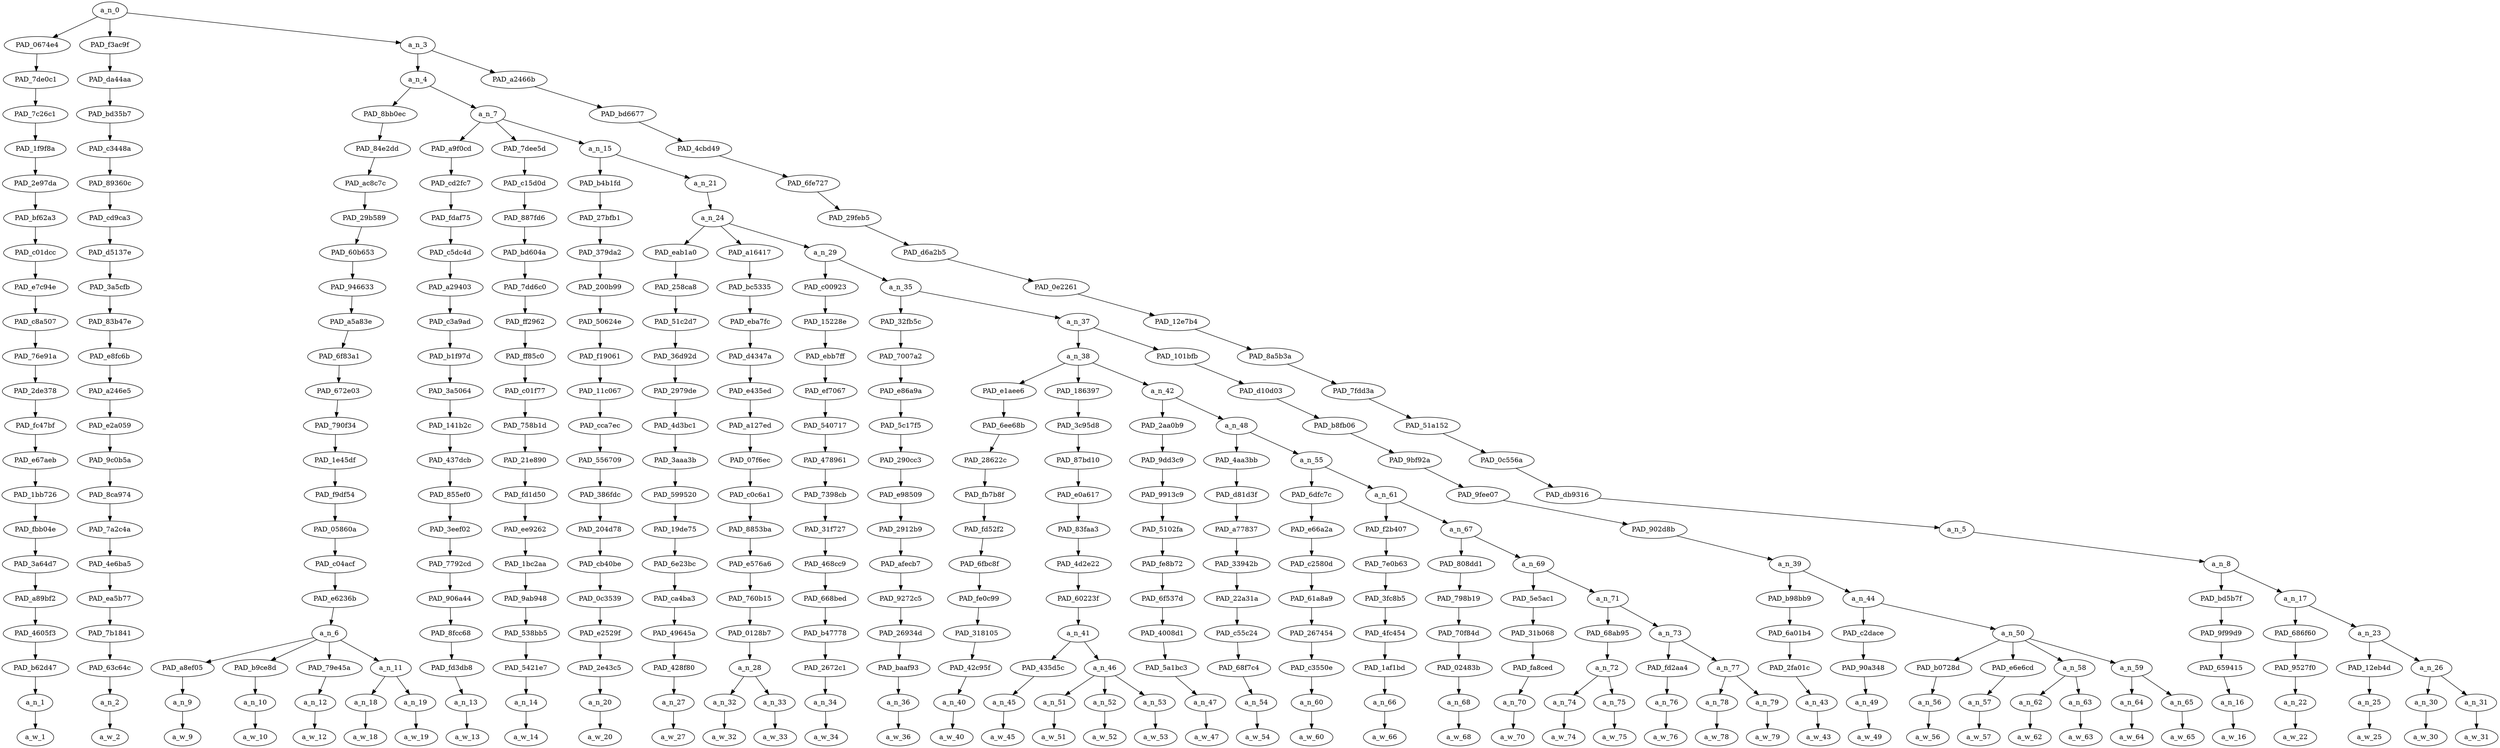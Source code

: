 strict digraph "" {
	a_n_0	[div_dir=1,
		index=0,
		level=21,
		pos="8.028888843677661,21!",
		text_span="[0, 1, 2, 3, 4, 5, 6, 7, 8, 9, 10, 11, 12, 13, 14, 15, 16, 17, 18, 19, 20, 21, 22, 23, 24, 25, 26, 27, 28, 29, 30, 31, 32, 33, 34, \
35, 36, 37, 38, 39, 40, 41, 42, 43]",
		value=1.00000002];
	PAD_0674e4	[div_dir=1,
		index=0,
		level=20,
		pos="0.0,20!",
		text_span="[0]",
		value=0.04525156];
	a_n_0 -> PAD_0674e4;
	PAD_f3ac9f	[div_dir=-1,
		index=1,
		level=20,
		pos="1.0,20!",
		text_span="[1]",
		value=0.02457186];
	a_n_0 -> PAD_f3ac9f;
	a_n_3	[div_dir=1,
		index=2,
		level=20,
		pos="23.086666531032986,20!",
		text_span="[2, 3, 4, 5, 6, 7, 8, 9, 10, 11, 12, 13, 14, 15, 16, 17, 18, 19, 20, 21, 22, 23, 24, 25, 26, 27, 28, 29, 30, 31, 32, 33, 34, 35, \
36, 37, 38, 39, 40, 41, 42, 43]",
		value=0.92951696];
	a_n_0 -> a_n_3;
	PAD_7de0c1	[div_dir=1,
		index=0,
		level=19,
		pos="0.0,19!",
		text_span="[0]",
		value=0.04525156];
	PAD_0674e4 -> PAD_7de0c1;
	PAD_7c26c1	[div_dir=1,
		index=0,
		level=18,
		pos="0.0,18!",
		text_span="[0]",
		value=0.04525156];
	PAD_7de0c1 -> PAD_7c26c1;
	PAD_1f9f8a	[div_dir=1,
		index=0,
		level=17,
		pos="0.0,17!",
		text_span="[0]",
		value=0.04525156];
	PAD_7c26c1 -> PAD_1f9f8a;
	PAD_2e97da	[div_dir=1,
		index=0,
		level=16,
		pos="0.0,16!",
		text_span="[0]",
		value=0.04525156];
	PAD_1f9f8a -> PAD_2e97da;
	PAD_bf62a3	[div_dir=1,
		index=0,
		level=15,
		pos="0.0,15!",
		text_span="[0]",
		value=0.04525156];
	PAD_2e97da -> PAD_bf62a3;
	PAD_c01dcc	[div_dir=1,
		index=0,
		level=14,
		pos="0.0,14!",
		text_span="[0]",
		value=0.04525156];
	PAD_bf62a3 -> PAD_c01dcc;
	PAD_e7c94e	[div_dir=1,
		index=0,
		level=13,
		pos="0.0,13!",
		text_span="[0]",
		value=0.04525156];
	PAD_c01dcc -> PAD_e7c94e;
	PAD_c8a507	[div_dir=1,
		index=0,
		level=12,
		pos="0.0,12!",
		text_span="[0]",
		value=0.04525156];
	PAD_e7c94e -> PAD_c8a507;
	PAD_76e91a	[div_dir=1,
		index=0,
		level=11,
		pos="0.0,11!",
		text_span="[0]",
		value=0.04525156];
	PAD_c8a507 -> PAD_76e91a;
	PAD_2de378	[div_dir=1,
		index=0,
		level=10,
		pos="0.0,10!",
		text_span="[0]",
		value=0.04525156];
	PAD_76e91a -> PAD_2de378;
	PAD_fc47bf	[div_dir=1,
		index=0,
		level=9,
		pos="0.0,9!",
		text_span="[0]",
		value=0.04525156];
	PAD_2de378 -> PAD_fc47bf;
	PAD_e67aeb	[div_dir=1,
		index=0,
		level=8,
		pos="0.0,8!",
		text_span="[0]",
		value=0.04525156];
	PAD_fc47bf -> PAD_e67aeb;
	PAD_1bb726	[div_dir=1,
		index=0,
		level=7,
		pos="0.0,7!",
		text_span="[0]",
		value=0.04525156];
	PAD_e67aeb -> PAD_1bb726;
	PAD_fbb04e	[div_dir=1,
		index=0,
		level=6,
		pos="0.0,6!",
		text_span="[0]",
		value=0.04525156];
	PAD_1bb726 -> PAD_fbb04e;
	PAD_3a64d7	[div_dir=1,
		index=0,
		level=5,
		pos="0.0,5!",
		text_span="[0]",
		value=0.04525156];
	PAD_fbb04e -> PAD_3a64d7;
	PAD_a89bf2	[div_dir=1,
		index=0,
		level=4,
		pos="0.0,4!",
		text_span="[0]",
		value=0.04525156];
	PAD_3a64d7 -> PAD_a89bf2;
	PAD_4605f3	[div_dir=1,
		index=0,
		level=3,
		pos="0.0,3!",
		text_span="[0]",
		value=0.04525156];
	PAD_a89bf2 -> PAD_4605f3;
	PAD_b62d47	[div_dir=1,
		index=0,
		level=2,
		pos="0.0,2!",
		text_span="[0]",
		value=0.04525156];
	PAD_4605f3 -> PAD_b62d47;
	a_n_1	[div_dir=1,
		index=0,
		level=1,
		pos="0.0,1!",
		text_span="[0]",
		value=0.04525156];
	PAD_b62d47 -> a_n_1;
	a_w_1	[div_dir=0,
		index=0,
		level=0,
		pos="0,0!",
		text_span="[0]",
		value=oh];
	a_n_1 -> a_w_1;
	PAD_da44aa	[div_dir=-1,
		index=1,
		level=19,
		pos="1.0,19!",
		text_span="[1]",
		value=0.02457186];
	PAD_f3ac9f -> PAD_da44aa;
	PAD_bd35b7	[div_dir=-1,
		index=1,
		level=18,
		pos="1.0,18!",
		text_span="[1]",
		value=0.02457186];
	PAD_da44aa -> PAD_bd35b7;
	PAD_c3448a	[div_dir=-1,
		index=1,
		level=17,
		pos="1.0,17!",
		text_span="[1]",
		value=0.02457186];
	PAD_bd35b7 -> PAD_c3448a;
	PAD_89360c	[div_dir=-1,
		index=1,
		level=16,
		pos="1.0,16!",
		text_span="[1]",
		value=0.02457186];
	PAD_c3448a -> PAD_89360c;
	PAD_cd9ca3	[div_dir=-1,
		index=1,
		level=15,
		pos="1.0,15!",
		text_span="[1]",
		value=0.02457186];
	PAD_89360c -> PAD_cd9ca3;
	PAD_d5137e	[div_dir=-1,
		index=1,
		level=14,
		pos="1.0,14!",
		text_span="[1]",
		value=0.02457186];
	PAD_cd9ca3 -> PAD_d5137e;
	PAD_3a5cfb	[div_dir=-1,
		index=1,
		level=13,
		pos="1.0,13!",
		text_span="[1]",
		value=0.02457186];
	PAD_d5137e -> PAD_3a5cfb;
	PAD_83b47e	[div_dir=-1,
		index=1,
		level=12,
		pos="1.0,12!",
		text_span="[1]",
		value=0.02457186];
	PAD_3a5cfb -> PAD_83b47e;
	PAD_e8fc6b	[div_dir=-1,
		index=1,
		level=11,
		pos="1.0,11!",
		text_span="[1]",
		value=0.02457186];
	PAD_83b47e -> PAD_e8fc6b;
	PAD_a246e5	[div_dir=-1,
		index=1,
		level=10,
		pos="1.0,10!",
		text_span="[1]",
		value=0.02457186];
	PAD_e8fc6b -> PAD_a246e5;
	PAD_e2a059	[div_dir=-1,
		index=1,
		level=9,
		pos="1.0,9!",
		text_span="[1]",
		value=0.02457186];
	PAD_a246e5 -> PAD_e2a059;
	PAD_9c0b5a	[div_dir=-1,
		index=1,
		level=8,
		pos="1.0,8!",
		text_span="[1]",
		value=0.02457186];
	PAD_e2a059 -> PAD_9c0b5a;
	PAD_8ca974	[div_dir=-1,
		index=1,
		level=7,
		pos="1.0,7!",
		text_span="[1]",
		value=0.02457186];
	PAD_9c0b5a -> PAD_8ca974;
	PAD_7a2c4a	[div_dir=-1,
		index=1,
		level=6,
		pos="1.0,6!",
		text_span="[1]",
		value=0.02457186];
	PAD_8ca974 -> PAD_7a2c4a;
	PAD_4e6ba5	[div_dir=-1,
		index=1,
		level=5,
		pos="1.0,5!",
		text_span="[1]",
		value=0.02457186];
	PAD_7a2c4a -> PAD_4e6ba5;
	PAD_ea5b77	[div_dir=-1,
		index=1,
		level=4,
		pos="1.0,4!",
		text_span="[1]",
		value=0.02457186];
	PAD_4e6ba5 -> PAD_ea5b77;
	PAD_7b1841	[div_dir=-1,
		index=1,
		level=3,
		pos="1.0,3!",
		text_span="[1]",
		value=0.02457186];
	PAD_ea5b77 -> PAD_7b1841;
	PAD_63c64c	[div_dir=-1,
		index=1,
		level=2,
		pos="1.0,2!",
		text_span="[1]",
		value=0.02457186];
	PAD_7b1841 -> PAD_63c64c;
	a_n_2	[div_dir=-1,
		index=1,
		level=1,
		pos="1.0,1!",
		text_span="[1]",
		value=0.02457186];
	PAD_63c64c -> a_n_2;
	a_w_2	[div_dir=0,
		index=1,
		level=0,
		pos="1,0!",
		text_span="[1]",
		value=look];
	a_n_2 -> a_w_2;
	a_n_4	[div_dir=1,
		index=2,
		level=19,
		pos="6.235833062065972,19!",
		text_span="[2, 3, 4, 5, 6, 7, 8, 9, 10, 11, 12, 13, 14, 15, 16, 17, 18, 19, 20, 21, 22, 23, 24, 25, 26, 27, 28, 29, 30, 31, 32, 33, 34, 35, \
36, 37, 38]",
		value=0.83934193];
	a_n_3 -> a_n_4;
	PAD_a2466b	[div_dir=1,
		index=3,
		level=19,
		pos="39.9375,19!",
		text_span="[39, 40, 41, 42, 43]",
		value=0.08956754];
	a_n_3 -> PAD_a2466b;
	PAD_8bb0ec	[div_dir=1,
		index=2,
		level=18,
		pos="3.875,18!",
		text_span="[2, 3, 4, 5, 6]",
		value=0.15256337];
	a_n_4 -> PAD_8bb0ec;
	a_n_7	[div_dir=1,
		index=3,
		level=18,
		pos="8.596666124131945,18!",
		text_span="[7, 8, 9, 10, 11, 12, 13, 14, 15, 16, 17, 18, 19, 20, 21, 22, 23, 24, 25, 26, 27, 28, 29, 30, 31, 32, 33, 34, 35, 36, 37, 38]",
		value=0.68616638];
	a_n_4 -> a_n_7;
	PAD_84e2dd	[div_dir=1,
		index=2,
		level=17,
		pos="3.875,17!",
		text_span="[2, 3, 4, 5, 6]",
		value=0.15256337];
	PAD_8bb0ec -> PAD_84e2dd;
	PAD_ac8c7c	[div_dir=1,
		index=2,
		level=16,
		pos="3.875,16!",
		text_span="[2, 3, 4, 5, 6]",
		value=0.15256337];
	PAD_84e2dd -> PAD_ac8c7c;
	PAD_29b589	[div_dir=1,
		index=2,
		level=15,
		pos="3.875,15!",
		text_span="[2, 3, 4, 5, 6]",
		value=0.15256337];
	PAD_ac8c7c -> PAD_29b589;
	PAD_60b653	[div_dir=1,
		index=2,
		level=14,
		pos="3.875,14!",
		text_span="[2, 3, 4, 5, 6]",
		value=0.15256337];
	PAD_29b589 -> PAD_60b653;
	PAD_946633	[div_dir=1,
		index=2,
		level=13,
		pos="3.875,13!",
		text_span="[2, 3, 4, 5, 6]",
		value=0.15256337];
	PAD_60b653 -> PAD_946633;
	PAD_a5a83e	[div_dir=1,
		index=2,
		level=12,
		pos="3.875,12!",
		text_span="[2, 3, 4, 5, 6]",
		value=0.15256337];
	PAD_946633 -> PAD_a5a83e;
	PAD_6f83a1	[div_dir=1,
		index=2,
		level=11,
		pos="3.875,11!",
		text_span="[2, 3, 4, 5, 6]",
		value=0.15256337];
	PAD_a5a83e -> PAD_6f83a1;
	PAD_672e03	[div_dir=1,
		index=2,
		level=10,
		pos="3.875,10!",
		text_span="[2, 3, 4, 5, 6]",
		value=0.15256337];
	PAD_6f83a1 -> PAD_672e03;
	PAD_790f34	[div_dir=1,
		index=2,
		level=9,
		pos="3.875,9!",
		text_span="[2, 3, 4, 5, 6]",
		value=0.15256337];
	PAD_672e03 -> PAD_790f34;
	PAD_1e45df	[div_dir=1,
		index=2,
		level=8,
		pos="3.875,8!",
		text_span="[2, 3, 4, 5, 6]",
		value=0.15256337];
	PAD_790f34 -> PAD_1e45df;
	PAD_f9df54	[div_dir=1,
		index=2,
		level=7,
		pos="3.875,7!",
		text_span="[2, 3, 4, 5, 6]",
		value=0.15256337];
	PAD_1e45df -> PAD_f9df54;
	PAD_05860a	[div_dir=1,
		index=2,
		level=6,
		pos="3.875,6!",
		text_span="[2, 3, 4, 5, 6]",
		value=0.15256337];
	PAD_f9df54 -> PAD_05860a;
	PAD_c04acf	[div_dir=1,
		index=2,
		level=5,
		pos="3.875,5!",
		text_span="[2, 3, 4, 5, 6]",
		value=0.15256337];
	PAD_05860a -> PAD_c04acf;
	PAD_e6236b	[div_dir=1,
		index=2,
		level=4,
		pos="3.875,4!",
		text_span="[2, 3, 4, 5, 6]",
		value=0.15256337];
	PAD_c04acf -> PAD_e6236b;
	a_n_6	[div_dir=1,
		index=2,
		level=3,
		pos="3.875,3!",
		text_span="[2, 3, 4, 5, 6]",
		value=0.15256337];
	PAD_e6236b -> a_n_6;
	PAD_a8ef05	[div_dir=1,
		index=2,
		level=2,
		pos="2.0,2!",
		text_span="[2]",
		value=0.01928292];
	a_n_6 -> PAD_a8ef05;
	PAD_b9ce8d	[div_dir=1,
		index=3,
		level=2,
		pos="3.0,2!",
		text_span="[3]",
		value=0.06881992];
	a_n_6 -> PAD_b9ce8d;
	PAD_79e45a	[div_dir=1,
		index=5,
		level=2,
		pos="6.0,2!",
		text_span="[6]",
		value=0.01943159];
	a_n_6 -> PAD_79e45a;
	a_n_11	[div_dir=1,
		index=4,
		level=2,
		pos="4.5,2!",
		text_span="[4, 5]",
		value=0.04465553];
	a_n_6 -> a_n_11;
	a_n_9	[div_dir=1,
		index=2,
		level=1,
		pos="2.0,1!",
		text_span="[2]",
		value=0.01928292];
	PAD_a8ef05 -> a_n_9;
	a_w_9	[div_dir=0,
		index=2,
		level=0,
		pos="2,0!",
		text_span="[2]",
		value=another];
	a_n_9 -> a_w_9;
	a_n_10	[div_dir=1,
		index=3,
		level=1,
		pos="3.0,1!",
		text_span="[3]",
		value=0.06881992];
	PAD_b9ce8d -> a_n_10;
	a_w_10	[div_dir=0,
		index=3,
		level=0,
		pos="3,0!",
		text_span="[3]",
		value=buttmad];
	a_n_10 -> a_w_10;
	a_n_12	[div_dir=1,
		index=6,
		level=1,
		pos="6.0,1!",
		text_span="[6]",
		value=0.01943159];
	PAD_79e45a -> a_n_12;
	a_w_12	[div_dir=0,
		index=6,
		level=0,
		pos="6,0!",
		text_span="[6]",
		value=guy];
	a_n_12 -> a_w_12;
	a_n_18	[div_dir=1,
		index=4,
		level=1,
		pos="4.0,1!",
		text_span="[4]",
		value=0.02507973];
	a_n_11 -> a_n_18;
	a_n_19	[div_dir=1,
		index=5,
		level=1,
		pos="5.0,1!",
		text_span="[5]",
		value=0.01939448];
	a_n_11 -> a_n_19;
	a_w_18	[div_dir=0,
		index=4,
		level=0,
		pos="4,0!",
		text_span="[4]",
		value=alt];
	a_n_18 -> a_w_18;
	a_w_19	[div_dir=0,
		index=5,
		level=0,
		pos="5,0!",
		text_span="[5]",
		value=right];
	a_n_19 -> a_w_19;
	PAD_a9f0cd	[div_dir=-1,
		index=3,
		level=17,
		pos="7.0,17!",
		text_span="[7]",
		value=0.01607829];
	a_n_7 -> PAD_a9f0cd;
	PAD_7dee5d	[div_dir=1,
		index=4,
		level=17,
		pos="8.0,17!",
		text_span="[8]",
		value=0.01443624];
	a_n_7 -> PAD_7dee5d;
	a_n_15	[div_dir=1,
		index=5,
		level=17,
		pos="10.789998372395832,17!",
		text_span="[9, 10, 11, 12, 13, 14, 15, 16, 17, 18, 19, 20, 21, 22, 23, 24, 25, 26, 27, 28, 29, 30, 31, 32, 33, 34, 35, 36, 37, 38]",
		value=0.65514676];
	a_n_7 -> a_n_15;
	PAD_cd2fc7	[div_dir=-1,
		index=3,
		level=16,
		pos="7.0,16!",
		text_span="[7]",
		value=0.01607829];
	PAD_a9f0cd -> PAD_cd2fc7;
	PAD_fdaf75	[div_dir=-1,
		index=3,
		level=15,
		pos="7.0,15!",
		text_span="[7]",
		value=0.01607829];
	PAD_cd2fc7 -> PAD_fdaf75;
	PAD_c5dc4d	[div_dir=-1,
		index=3,
		level=14,
		pos="7.0,14!",
		text_span="[7]",
		value=0.01607829];
	PAD_fdaf75 -> PAD_c5dc4d;
	PAD_a29403	[div_dir=-1,
		index=3,
		level=13,
		pos="7.0,13!",
		text_span="[7]",
		value=0.01607829];
	PAD_c5dc4d -> PAD_a29403;
	PAD_c3a9ad	[div_dir=-1,
		index=3,
		level=12,
		pos="7.0,12!",
		text_span="[7]",
		value=0.01607829];
	PAD_a29403 -> PAD_c3a9ad;
	PAD_b1f97d	[div_dir=-1,
		index=3,
		level=11,
		pos="7.0,11!",
		text_span="[7]",
		value=0.01607829];
	PAD_c3a9ad -> PAD_b1f97d;
	PAD_3a5064	[div_dir=-1,
		index=3,
		level=10,
		pos="7.0,10!",
		text_span="[7]",
		value=0.01607829];
	PAD_b1f97d -> PAD_3a5064;
	PAD_141b2c	[div_dir=-1,
		index=3,
		level=9,
		pos="7.0,9!",
		text_span="[7]",
		value=0.01607829];
	PAD_3a5064 -> PAD_141b2c;
	PAD_437dcb	[div_dir=-1,
		index=3,
		level=8,
		pos="7.0,8!",
		text_span="[7]",
		value=0.01607829];
	PAD_141b2c -> PAD_437dcb;
	PAD_855ef0	[div_dir=-1,
		index=3,
		level=7,
		pos="7.0,7!",
		text_span="[7]",
		value=0.01607829];
	PAD_437dcb -> PAD_855ef0;
	PAD_3eef02	[div_dir=-1,
		index=3,
		level=6,
		pos="7.0,6!",
		text_span="[7]",
		value=0.01607829];
	PAD_855ef0 -> PAD_3eef02;
	PAD_7792cd	[div_dir=-1,
		index=3,
		level=5,
		pos="7.0,5!",
		text_span="[7]",
		value=0.01607829];
	PAD_3eef02 -> PAD_7792cd;
	PAD_906a44	[div_dir=-1,
		index=3,
		level=4,
		pos="7.0,4!",
		text_span="[7]",
		value=0.01607829];
	PAD_7792cd -> PAD_906a44;
	PAD_8fcc68	[div_dir=-1,
		index=3,
		level=3,
		pos="7.0,3!",
		text_span="[7]",
		value=0.01607829];
	PAD_906a44 -> PAD_8fcc68;
	PAD_fd3db8	[div_dir=-1,
		index=6,
		level=2,
		pos="7.0,2!",
		text_span="[7]",
		value=0.01607829];
	PAD_8fcc68 -> PAD_fd3db8;
	a_n_13	[div_dir=-1,
		index=7,
		level=1,
		pos="7.0,1!",
		text_span="[7]",
		value=0.01607829];
	PAD_fd3db8 -> a_n_13;
	a_w_13	[div_dir=0,
		index=7,
		level=0,
		pos="7,0!",
		text_span="[7]",
		value=accusing];
	a_n_13 -> a_w_13;
	PAD_c15d0d	[div_dir=1,
		index=4,
		level=16,
		pos="8.0,16!",
		text_span="[8]",
		value=0.01443624];
	PAD_7dee5d -> PAD_c15d0d;
	PAD_887fd6	[div_dir=1,
		index=4,
		level=15,
		pos="8.0,15!",
		text_span="[8]",
		value=0.01443624];
	PAD_c15d0d -> PAD_887fd6;
	PAD_bd604a	[div_dir=1,
		index=4,
		level=14,
		pos="8.0,14!",
		text_span="[8]",
		value=0.01443624];
	PAD_887fd6 -> PAD_bd604a;
	PAD_7dd6c0	[div_dir=1,
		index=4,
		level=13,
		pos="8.0,13!",
		text_span="[8]",
		value=0.01443624];
	PAD_bd604a -> PAD_7dd6c0;
	PAD_ff2962	[div_dir=1,
		index=4,
		level=12,
		pos="8.0,12!",
		text_span="[8]",
		value=0.01443624];
	PAD_7dd6c0 -> PAD_ff2962;
	PAD_ff85c0	[div_dir=1,
		index=4,
		level=11,
		pos="8.0,11!",
		text_span="[8]",
		value=0.01443624];
	PAD_ff2962 -> PAD_ff85c0;
	PAD_c01f77	[div_dir=1,
		index=4,
		level=10,
		pos="8.0,10!",
		text_span="[8]",
		value=0.01443624];
	PAD_ff85c0 -> PAD_c01f77;
	PAD_758b1d	[div_dir=1,
		index=4,
		level=9,
		pos="8.0,9!",
		text_span="[8]",
		value=0.01443624];
	PAD_c01f77 -> PAD_758b1d;
	PAD_21e890	[div_dir=1,
		index=4,
		level=8,
		pos="8.0,8!",
		text_span="[8]",
		value=0.01443624];
	PAD_758b1d -> PAD_21e890;
	PAD_fd1d50	[div_dir=1,
		index=4,
		level=7,
		pos="8.0,7!",
		text_span="[8]",
		value=0.01443624];
	PAD_21e890 -> PAD_fd1d50;
	PAD_ee9262	[div_dir=1,
		index=4,
		level=6,
		pos="8.0,6!",
		text_span="[8]",
		value=0.01443624];
	PAD_fd1d50 -> PAD_ee9262;
	PAD_1bc2aa	[div_dir=1,
		index=4,
		level=5,
		pos="8.0,5!",
		text_span="[8]",
		value=0.01443624];
	PAD_ee9262 -> PAD_1bc2aa;
	PAD_9ab948	[div_dir=1,
		index=4,
		level=4,
		pos="8.0,4!",
		text_span="[8]",
		value=0.01443624];
	PAD_1bc2aa -> PAD_9ab948;
	PAD_538bb5	[div_dir=1,
		index=4,
		level=3,
		pos="8.0,3!",
		text_span="[8]",
		value=0.01443624];
	PAD_9ab948 -> PAD_538bb5;
	PAD_5421e7	[div_dir=1,
		index=7,
		level=2,
		pos="8.0,2!",
		text_span="[8]",
		value=0.01443624];
	PAD_538bb5 -> PAD_5421e7;
	a_n_14	[div_dir=1,
		index=8,
		level=1,
		pos="8.0,1!",
		text_span="[8]",
		value=0.01443624];
	PAD_5421e7 -> a_n_14;
	a_w_14	[div_dir=0,
		index=8,
		level=0,
		pos="8,0!",
		text_span="[8]",
		value=me];
	a_n_14 -> a_w_14;
	PAD_b4b1fd	[div_dir=1,
		index=5,
		level=16,
		pos="9.0,16!",
		text_span="[9]",
		value=0.01216717];
	a_n_15 -> PAD_b4b1fd;
	a_n_21	[div_dir=1,
		index=6,
		level=16,
		pos="12.579996744791666,16!",
		text_span="[10, 11, 12, 13, 14, 15, 16, 17, 18, 19, 20, 21, 22, 23, 24, 25, 26, 27, 28, 29, 30, 31, 32, 33, 34, 35, 36, 37, 38]",
		value=0.64246090];
	a_n_15 -> a_n_21;
	PAD_27bfb1	[div_dir=1,
		index=5,
		level=15,
		pos="9.0,15!",
		text_span="[9]",
		value=0.01216717];
	PAD_b4b1fd -> PAD_27bfb1;
	PAD_379da2	[div_dir=1,
		index=5,
		level=14,
		pos="9.0,14!",
		text_span="[9]",
		value=0.01216717];
	PAD_27bfb1 -> PAD_379da2;
	PAD_200b99	[div_dir=1,
		index=5,
		level=13,
		pos="9.0,13!",
		text_span="[9]",
		value=0.01216717];
	PAD_379da2 -> PAD_200b99;
	PAD_50624e	[div_dir=1,
		index=5,
		level=12,
		pos="9.0,12!",
		text_span="[9]",
		value=0.01216717];
	PAD_200b99 -> PAD_50624e;
	PAD_f19061	[div_dir=1,
		index=5,
		level=11,
		pos="9.0,11!",
		text_span="[9]",
		value=0.01216717];
	PAD_50624e -> PAD_f19061;
	PAD_11c067	[div_dir=1,
		index=5,
		level=10,
		pos="9.0,10!",
		text_span="[9]",
		value=0.01216717];
	PAD_f19061 -> PAD_11c067;
	PAD_cca7ec	[div_dir=1,
		index=5,
		level=9,
		pos="9.0,9!",
		text_span="[9]",
		value=0.01216717];
	PAD_11c067 -> PAD_cca7ec;
	PAD_556709	[div_dir=1,
		index=5,
		level=8,
		pos="9.0,8!",
		text_span="[9]",
		value=0.01216717];
	PAD_cca7ec -> PAD_556709;
	PAD_386fdc	[div_dir=1,
		index=5,
		level=7,
		pos="9.0,7!",
		text_span="[9]",
		value=0.01216717];
	PAD_556709 -> PAD_386fdc;
	PAD_204d78	[div_dir=1,
		index=5,
		level=6,
		pos="9.0,6!",
		text_span="[9]",
		value=0.01216717];
	PAD_386fdc -> PAD_204d78;
	PAD_cb40be	[div_dir=1,
		index=5,
		level=5,
		pos="9.0,5!",
		text_span="[9]",
		value=0.01216717];
	PAD_204d78 -> PAD_cb40be;
	PAD_0c3539	[div_dir=1,
		index=5,
		level=4,
		pos="9.0,4!",
		text_span="[9]",
		value=0.01216717];
	PAD_cb40be -> PAD_0c3539;
	PAD_e2529f	[div_dir=1,
		index=5,
		level=3,
		pos="9.0,3!",
		text_span="[9]",
		value=0.01216717];
	PAD_0c3539 -> PAD_e2529f;
	PAD_2e43c5	[div_dir=1,
		index=8,
		level=2,
		pos="9.0,2!",
		text_span="[9]",
		value=0.01216717];
	PAD_e2529f -> PAD_2e43c5;
	a_n_20	[div_dir=1,
		index=9,
		level=1,
		pos="9.0,1!",
		text_span="[9]",
		value=0.01216717];
	PAD_2e43c5 -> a_n_20;
	a_w_20	[div_dir=0,
		index=9,
		level=0,
		pos="9,0!",
		text_span="[9]",
		value=of];
	a_n_20 -> a_w_20;
	a_n_24	[div_dir=1,
		index=6,
		level=15,
		pos="12.579996744791666,15!",
		text_span="[10, 11, 12, 13, 14, 15, 16, 17, 18, 19, 20, 21, 22, 23, 24, 25, 26, 27, 28, 29, 30, 31, 32, 33, 34, 35, 36, 37, 38]",
		value=0.64194351];
	a_n_21 -> a_n_24;
	PAD_eab1a0	[div_dir=-1,
		index=6,
		level=14,
		pos="10.0,14!",
		text_span="[10]",
		value=0.01484954];
	a_n_24 -> PAD_eab1a0;
	PAD_a16417	[div_dir=1,
		index=7,
		level=14,
		pos="11.5,14!",
		text_span="[11, 12]",
		value=0.12147549];
	a_n_24 -> PAD_a16417;
	a_n_29	[div_dir=1,
		index=8,
		level=14,
		pos="16.239990234375,14!",
		text_span="[13, 14, 15, 16, 17, 18, 19, 20, 21, 22, 23, 24, 25, 26, 27, 28, 29, 30, 31, 32, 33, 34, 35, 36, 37, 38]",
		value=0.50510109];
	a_n_24 -> a_n_29;
	PAD_258ca8	[div_dir=-1,
		index=6,
		level=13,
		pos="10.0,13!",
		text_span="[10]",
		value=0.01484954];
	PAD_eab1a0 -> PAD_258ca8;
	PAD_51c2d7	[div_dir=-1,
		index=6,
		level=12,
		pos="10.0,12!",
		text_span="[10]",
		value=0.01484954];
	PAD_258ca8 -> PAD_51c2d7;
	PAD_36d92d	[div_dir=-1,
		index=6,
		level=11,
		pos="10.0,11!",
		text_span="[10]",
		value=0.01484954];
	PAD_51c2d7 -> PAD_36d92d;
	PAD_2979de	[div_dir=-1,
		index=6,
		level=10,
		pos="10.0,10!",
		text_span="[10]",
		value=0.01484954];
	PAD_36d92d -> PAD_2979de;
	PAD_4d3bc1	[div_dir=-1,
		index=6,
		level=9,
		pos="10.0,9!",
		text_span="[10]",
		value=0.01484954];
	PAD_2979de -> PAD_4d3bc1;
	PAD_3aaa3b	[div_dir=-1,
		index=6,
		level=8,
		pos="10.0,8!",
		text_span="[10]",
		value=0.01484954];
	PAD_4d3bc1 -> PAD_3aaa3b;
	PAD_599520	[div_dir=-1,
		index=6,
		level=7,
		pos="10.0,7!",
		text_span="[10]",
		value=0.01484954];
	PAD_3aaa3b -> PAD_599520;
	PAD_19de75	[div_dir=-1,
		index=6,
		level=6,
		pos="10.0,6!",
		text_span="[10]",
		value=0.01484954];
	PAD_599520 -> PAD_19de75;
	PAD_6e23bc	[div_dir=-1,
		index=6,
		level=5,
		pos="10.0,5!",
		text_span="[10]",
		value=0.01484954];
	PAD_19de75 -> PAD_6e23bc;
	PAD_ca4ba3	[div_dir=-1,
		index=6,
		level=4,
		pos="10.0,4!",
		text_span="[10]",
		value=0.01484954];
	PAD_6e23bc -> PAD_ca4ba3;
	PAD_49645a	[div_dir=-1,
		index=6,
		level=3,
		pos="10.0,3!",
		text_span="[10]",
		value=0.01484954];
	PAD_ca4ba3 -> PAD_49645a;
	PAD_428f80	[div_dir=-1,
		index=9,
		level=2,
		pos="10.0,2!",
		text_span="[10]",
		value=0.01484954];
	PAD_49645a -> PAD_428f80;
	a_n_27	[div_dir=-1,
		index=10,
		level=1,
		pos="10.0,1!",
		text_span="[10]",
		value=0.01484954];
	PAD_428f80 -> a_n_27;
	a_w_27	[div_dir=0,
		index=10,
		level=0,
		pos="10,0!",
		text_span="[10]",
		value=being];
	a_n_27 -> a_w_27;
	PAD_bc5335	[div_dir=1,
		index=7,
		level=13,
		pos="11.5,13!",
		text_span="[11, 12]",
		value=0.12147549];
	PAD_a16417 -> PAD_bc5335;
	PAD_eba7fc	[div_dir=1,
		index=7,
		level=12,
		pos="11.5,12!",
		text_span="[11, 12]",
		value=0.12147549];
	PAD_bc5335 -> PAD_eba7fc;
	PAD_d4347a	[div_dir=1,
		index=7,
		level=11,
		pos="11.5,11!",
		text_span="[11, 12]",
		value=0.12147549];
	PAD_eba7fc -> PAD_d4347a;
	PAD_e435ed	[div_dir=1,
		index=7,
		level=10,
		pos="11.5,10!",
		text_span="[11, 12]",
		value=0.12147549];
	PAD_d4347a -> PAD_e435ed;
	PAD_a127ed	[div_dir=1,
		index=7,
		level=9,
		pos="11.5,9!",
		text_span="[11, 12]",
		value=0.12147549];
	PAD_e435ed -> PAD_a127ed;
	PAD_07f6ec	[div_dir=1,
		index=7,
		level=8,
		pos="11.5,8!",
		text_span="[11, 12]",
		value=0.12147549];
	PAD_a127ed -> PAD_07f6ec;
	PAD_c0c6a1	[div_dir=1,
		index=7,
		level=7,
		pos="11.5,7!",
		text_span="[11, 12]",
		value=0.12147549];
	PAD_07f6ec -> PAD_c0c6a1;
	PAD_8853ba	[div_dir=1,
		index=7,
		level=6,
		pos="11.5,6!",
		text_span="[11, 12]",
		value=0.12147549];
	PAD_c0c6a1 -> PAD_8853ba;
	PAD_e576a6	[div_dir=1,
		index=7,
		level=5,
		pos="11.5,5!",
		text_span="[11, 12]",
		value=0.12147549];
	PAD_8853ba -> PAD_e576a6;
	PAD_760b15	[div_dir=1,
		index=7,
		level=4,
		pos="11.5,4!",
		text_span="[11, 12]",
		value=0.12147549];
	PAD_e576a6 -> PAD_760b15;
	PAD_0128b7	[div_dir=1,
		index=7,
		level=3,
		pos="11.5,3!",
		text_span="[11, 12]",
		value=0.12147549];
	PAD_760b15 -> PAD_0128b7;
	a_n_28	[div_dir=1,
		index=10,
		level=2,
		pos="11.5,2!",
		text_span="[11, 12]",
		value=0.12147549];
	PAD_0128b7 -> a_n_28;
	a_n_32	[div_dir=1,
		index=11,
		level=1,
		pos="11.0,1!",
		text_span="[11]",
		value=0.02145522];
	a_n_28 -> a_n_32;
	a_n_33	[div_dir=1,
		index=12,
		level=1,
		pos="12.0,1!",
		text_span="[12]",
		value=0.09919132];
	a_n_28 -> a_n_33;
	a_w_32	[div_dir=0,
		index=11,
		level=0,
		pos="11,0!",
		text_span="[11]",
		value=a];
	a_n_32 -> a_w_32;
	a_w_33	[div_dir=0,
		index=12,
		level=0,
		pos="12,0!",
		text_span="[12]",
		value=kike];
	a_n_33 -> a_w_33;
	PAD_c00923	[div_dir=-1,
		index=8,
		level=13,
		pos="13.0,13!",
		text_span="[13]",
		value=0.01631311];
	a_n_29 -> PAD_c00923;
	a_n_35	[div_dir=1,
		index=9,
		level=13,
		pos="19.47998046875,13!",
		text_span="[14, 15, 16, 17, 18, 19, 20, 21, 22, 23, 24, 25, 26, 27, 28, 29, 30, 31, 32, 33, 34, 35, 36, 37, 38]",
		value=0.48850716];
	a_n_29 -> a_n_35;
	PAD_15228e	[div_dir=-1,
		index=8,
		level=12,
		pos="13.0,12!",
		text_span="[13]",
		value=0.01631311];
	PAD_c00923 -> PAD_15228e;
	PAD_ebb7ff	[div_dir=-1,
		index=8,
		level=11,
		pos="13.0,11!",
		text_span="[13]",
		value=0.01631311];
	PAD_15228e -> PAD_ebb7ff;
	PAD_ef7067	[div_dir=-1,
		index=8,
		level=10,
		pos="13.0,10!",
		text_span="[13]",
		value=0.01631311];
	PAD_ebb7ff -> PAD_ef7067;
	PAD_540717	[div_dir=-1,
		index=8,
		level=9,
		pos="13.0,9!",
		text_span="[13]",
		value=0.01631311];
	PAD_ef7067 -> PAD_540717;
	PAD_478961	[div_dir=-1,
		index=8,
		level=8,
		pos="13.0,8!",
		text_span="[13]",
		value=0.01631311];
	PAD_540717 -> PAD_478961;
	PAD_7398cb	[div_dir=-1,
		index=8,
		level=7,
		pos="13.0,7!",
		text_span="[13]",
		value=0.01631311];
	PAD_478961 -> PAD_7398cb;
	PAD_31f727	[div_dir=-1,
		index=8,
		level=6,
		pos="13.0,6!",
		text_span="[13]",
		value=0.01631311];
	PAD_7398cb -> PAD_31f727;
	PAD_468cc9	[div_dir=-1,
		index=8,
		level=5,
		pos="13.0,5!",
		text_span="[13]",
		value=0.01631311];
	PAD_31f727 -> PAD_468cc9;
	PAD_668bed	[div_dir=-1,
		index=8,
		level=4,
		pos="13.0,4!",
		text_span="[13]",
		value=0.01631311];
	PAD_468cc9 -> PAD_668bed;
	PAD_b47778	[div_dir=-1,
		index=8,
		level=3,
		pos="13.0,3!",
		text_span="[13]",
		value=0.01631311];
	PAD_668bed -> PAD_b47778;
	PAD_2672c1	[div_dir=-1,
		index=11,
		level=2,
		pos="13.0,2!",
		text_span="[13]",
		value=0.01631311];
	PAD_b47778 -> PAD_2672c1;
	a_n_34	[div_dir=-1,
		index=13,
		level=1,
		pos="13.0,1!",
		text_span="[13]",
		value=0.01631311];
	PAD_2672c1 -> a_n_34;
	a_w_34	[div_dir=0,
		index=13,
		level=0,
		pos="13,0!",
		text_span="[13]",
		value=because];
	a_n_34 -> a_w_34;
	PAD_32fb5c	[div_dir=1,
		index=9,
		level=12,
		pos="14.0,12!",
		text_span="[14]",
		value=0.01541205];
	a_n_35 -> PAD_32fb5c;
	a_n_37	[div_dir=1,
		index=10,
		level=12,
		pos="24.9599609375,12!",
		text_span="[15, 16, 17, 18, 19, 20, 21, 22, 23, 24, 25, 26, 27, 28, 29, 30, 31, 32, 33, 34, 35, 36, 37, 38]",
		value=0.47280698];
	a_n_35 -> a_n_37;
	PAD_7007a2	[div_dir=1,
		index=9,
		level=11,
		pos="14.0,11!",
		text_span="[14]",
		value=0.01541205];
	PAD_32fb5c -> PAD_7007a2;
	PAD_e86a9a	[div_dir=1,
		index=9,
		level=10,
		pos="14.0,10!",
		text_span="[14]",
		value=0.01541205];
	PAD_7007a2 -> PAD_e86a9a;
	PAD_5c17f5	[div_dir=1,
		index=9,
		level=9,
		pos="14.0,9!",
		text_span="[14]",
		value=0.01541205];
	PAD_e86a9a -> PAD_5c17f5;
	PAD_290cc3	[div_dir=1,
		index=9,
		level=8,
		pos="14.0,8!",
		text_span="[14]",
		value=0.01541205];
	PAD_5c17f5 -> PAD_290cc3;
	PAD_e98509	[div_dir=1,
		index=9,
		level=7,
		pos="14.0,7!",
		text_span="[14]",
		value=0.01541205];
	PAD_290cc3 -> PAD_e98509;
	PAD_2912b9	[div_dir=1,
		index=9,
		level=6,
		pos="14.0,6!",
		text_span="[14]",
		value=0.01541205];
	PAD_e98509 -> PAD_2912b9;
	PAD_afecb7	[div_dir=1,
		index=9,
		level=5,
		pos="14.0,5!",
		text_span="[14]",
		value=0.01541205];
	PAD_2912b9 -> PAD_afecb7;
	PAD_9272c5	[div_dir=1,
		index=9,
		level=4,
		pos="14.0,4!",
		text_span="[14]",
		value=0.01541205];
	PAD_afecb7 -> PAD_9272c5;
	PAD_26934d	[div_dir=1,
		index=9,
		level=3,
		pos="14.0,3!",
		text_span="[14]",
		value=0.01541205];
	PAD_9272c5 -> PAD_26934d;
	PAD_baaf93	[div_dir=1,
		index=12,
		level=2,
		pos="14.0,2!",
		text_span="[14]",
		value=0.01541205];
	PAD_26934d -> PAD_baaf93;
	a_n_36	[div_dir=1,
		index=14,
		level=1,
		pos="14.0,1!",
		text_span="[14]",
		value=0.01541205];
	PAD_baaf93 -> a_n_36;
	a_w_36	[div_dir=0,
		index=14,
		level=0,
		pos="14,0!",
		text_span="[14]",
		value=i];
	a_n_36 -> a_w_36;
	a_n_38	[div_dir=1,
		index=10,
		level=11,
		pos="17.669921875,11!",
		text_span="[15, 16, 17, 18, 19, 20, 21, 22, 23, 24, 25, 26, 27, 28, 29, 30]",
		value=0.25921652];
	a_n_37 -> a_n_38;
	PAD_101bfb	[div_dir=1,
		index=11,
		level=11,
		pos="32.25,11!",
		text_span="[31, 32, 33, 34, 35, 36, 37, 38]",
		value=0.21331600];
	a_n_37 -> PAD_101bfb;
	PAD_e1aee6	[div_dir=-1,
		index=10,
		level=10,
		pos="15.0,10!",
		text_span="[15]",
		value=0.01604408];
	a_n_38 -> PAD_e1aee6;
	PAD_186397	[div_dir=1,
		index=11,
		level=10,
		pos="17.0,10!",
		text_span="[16, 17, 18, 19]",
		value=0.07075029];
	a_n_38 -> PAD_186397;
	a_n_42	[div_dir=1,
		index=12,
		level=10,
		pos="21.009765625,10!",
		text_span="[20, 21, 22, 23, 24, 25, 26, 27, 28, 29, 30]",
		value=0.17236436];
	a_n_38 -> a_n_42;
	PAD_6ee68b	[div_dir=-1,
		index=10,
		level=9,
		pos="15.0,9!",
		text_span="[15]",
		value=0.01604408];
	PAD_e1aee6 -> PAD_6ee68b;
	PAD_28622c	[div_dir=-1,
		index=10,
		level=8,
		pos="15.0,8!",
		text_span="[15]",
		value=0.01604408];
	PAD_6ee68b -> PAD_28622c;
	PAD_fb7b8f	[div_dir=-1,
		index=10,
		level=7,
		pos="15.0,7!",
		text_span="[15]",
		value=0.01604408];
	PAD_28622c -> PAD_fb7b8f;
	PAD_fd52f2	[div_dir=-1,
		index=10,
		level=6,
		pos="15.0,6!",
		text_span="[15]",
		value=0.01604408];
	PAD_fb7b8f -> PAD_fd52f2;
	PAD_6fbc8f	[div_dir=-1,
		index=10,
		level=5,
		pos="15.0,5!",
		text_span="[15]",
		value=0.01604408];
	PAD_fd52f2 -> PAD_6fbc8f;
	PAD_fe0c99	[div_dir=-1,
		index=10,
		level=4,
		pos="15.0,4!",
		text_span="[15]",
		value=0.01604408];
	PAD_6fbc8f -> PAD_fe0c99;
	PAD_318105	[div_dir=-1,
		index=10,
		level=3,
		pos="15.0,3!",
		text_span="[15]",
		value=0.01604408];
	PAD_fe0c99 -> PAD_318105;
	PAD_42c95f	[div_dir=-1,
		index=13,
		level=2,
		pos="15.0,2!",
		text_span="[15]",
		value=0.01604408];
	PAD_318105 -> PAD_42c95f;
	a_n_40	[div_dir=-1,
		index=15,
		level=1,
		pos="15.0,1!",
		text_span="[15]",
		value=0.01604408];
	PAD_42c95f -> a_n_40;
	a_w_40	[div_dir=0,
		index=15,
		level=0,
		pos="15,0!",
		text_span="[15]",
		value=was];
	a_n_40 -> a_w_40;
	PAD_3c95d8	[div_dir=1,
		index=11,
		level=9,
		pos="17.0,9!",
		text_span="[16, 17, 18, 19]",
		value=0.07075029];
	PAD_186397 -> PAD_3c95d8;
	PAD_87bd10	[div_dir=1,
		index=11,
		level=8,
		pos="17.0,8!",
		text_span="[16, 17, 18, 19]",
		value=0.07075029];
	PAD_3c95d8 -> PAD_87bd10;
	PAD_e0a617	[div_dir=1,
		index=11,
		level=7,
		pos="17.0,7!",
		text_span="[16, 17, 18, 19]",
		value=0.07075029];
	PAD_87bd10 -> PAD_e0a617;
	PAD_83faa3	[div_dir=1,
		index=11,
		level=6,
		pos="17.0,6!",
		text_span="[16, 17, 18, 19]",
		value=0.07075029];
	PAD_e0a617 -> PAD_83faa3;
	PAD_4d2e22	[div_dir=1,
		index=11,
		level=5,
		pos="17.0,5!",
		text_span="[16, 17, 18, 19]",
		value=0.07075029];
	PAD_83faa3 -> PAD_4d2e22;
	PAD_60223f	[div_dir=1,
		index=11,
		level=4,
		pos="17.0,4!",
		text_span="[16, 17, 18, 19]",
		value=0.07075029];
	PAD_4d2e22 -> PAD_60223f;
	a_n_41	[div_dir=1,
		index=11,
		level=3,
		pos="17.0,3!",
		text_span="[16, 17, 18, 19]",
		value=0.07075029];
	PAD_60223f -> a_n_41;
	PAD_435d5c	[div_dir=-1,
		index=14,
		level=2,
		pos="16.0,2!",
		text_span="[16]",
		value=0.01517313];
	a_n_41 -> PAD_435d5c;
	a_n_46	[div_dir=1,
		index=15,
		level=2,
		pos="18.0,2!",
		text_span="[17, 18, 19]",
		value=0.05551846];
	a_n_41 -> a_n_46;
	a_n_45	[div_dir=-1,
		index=16,
		level=1,
		pos="16.0,1!",
		text_span="[16]",
		value=0.01517313];
	PAD_435d5c -> a_n_45;
	a_w_45	[div_dir=0,
		index=16,
		level=0,
		pos="16,0!",
		text_span="[16]",
		value=in];
	a_n_45 -> a_w_45;
	a_n_51	[div_dir=1,
		index=17,
		level=1,
		pos="17.0,1!",
		text_span="[17]",
		value=0.01527164];
	a_n_46 -> a_n_51;
	a_n_52	[div_dir=-1,
		index=18,
		level=1,
		pos="18.0,1!",
		text_span="[18]",
		value=0.02038881];
	a_n_46 -> a_n_52;
	a_n_53	[div_dir=1,
		index=19,
		level=1,
		pos="19.0,1!",
		text_span="[19]",
		value=0.01977475];
	a_n_46 -> a_n_53;
	a_w_51	[div_dir=0,
		index=17,
		level=0,
		pos="17,0!",
		text_span="[17]",
		value=the];
	a_n_51 -> a_w_51;
	a_w_52	[div_dir=0,
		index=18,
		level=0,
		pos="18,0!",
		text_span="[18]",
		value=shield];
	a_n_52 -> a_w_52;
	a_w_53	[div_dir=0,
		index=19,
		level=0,
		pos="19,0!",
		text_span="[19]",
		value=wall];
	a_n_53 -> a_w_53;
	PAD_2aa0b9	[div_dir=1,
		index=12,
		level=9,
		pos="20.0,9!",
		text_span="[20]",
		value=0.01516673];
	a_n_42 -> PAD_2aa0b9;
	a_n_48	[div_dir=1,
		index=13,
		level=9,
		pos="22.01953125,9!",
		text_span="[21, 22, 23, 24, 25, 26, 27, 28, 29, 30]",
		value=0.15715967];
	a_n_42 -> a_n_48;
	PAD_9dd3c9	[div_dir=1,
		index=12,
		level=8,
		pos="20.0,8!",
		text_span="[20]",
		value=0.01516673];
	PAD_2aa0b9 -> PAD_9dd3c9;
	PAD_9913c9	[div_dir=1,
		index=12,
		level=7,
		pos="20.0,7!",
		text_span="[20]",
		value=0.01516673];
	PAD_9dd3c9 -> PAD_9913c9;
	PAD_5102fa	[div_dir=1,
		index=12,
		level=6,
		pos="20.0,6!",
		text_span="[20]",
		value=0.01516673];
	PAD_9913c9 -> PAD_5102fa;
	PAD_fe8b72	[div_dir=1,
		index=12,
		level=5,
		pos="20.0,5!",
		text_span="[20]",
		value=0.01516673];
	PAD_5102fa -> PAD_fe8b72;
	PAD_6f537d	[div_dir=1,
		index=12,
		level=4,
		pos="20.0,4!",
		text_span="[20]",
		value=0.01516673];
	PAD_fe8b72 -> PAD_6f537d;
	PAD_4008d1	[div_dir=1,
		index=12,
		level=3,
		pos="20.0,3!",
		text_span="[20]",
		value=0.01516673];
	PAD_6f537d -> PAD_4008d1;
	PAD_5a1bc3	[div_dir=1,
		index=16,
		level=2,
		pos="20.0,2!",
		text_span="[20]",
		value=0.01516673];
	PAD_4008d1 -> PAD_5a1bc3;
	a_n_47	[div_dir=1,
		index=20,
		level=1,
		pos="20.0,1!",
		text_span="[20]",
		value=0.01516673];
	PAD_5a1bc3 -> a_n_47;
	a_w_47	[div_dir=0,
		index=20,
		level=0,
		pos="20,0!",
		text_span="[20]",
		value=while];
	a_n_47 -> a_w_47;
	PAD_4aa3bb	[div_dir=1,
		index=13,
		level=8,
		pos="21.0,8!",
		text_span="[21]",
		value=0.01464548];
	a_n_48 -> PAD_4aa3bb;
	a_n_55	[div_dir=1,
		index=14,
		level=8,
		pos="23.0390625,8!",
		text_span="[22, 23, 24, 25, 26, 27, 28, 29, 30]",
		value=0.14247863];
	a_n_48 -> a_n_55;
	PAD_d81d3f	[div_dir=1,
		index=13,
		level=7,
		pos="21.0,7!",
		text_span="[21]",
		value=0.01464548];
	PAD_4aa3bb -> PAD_d81d3f;
	PAD_a77837	[div_dir=1,
		index=13,
		level=6,
		pos="21.0,6!",
		text_span="[21]",
		value=0.01464548];
	PAD_d81d3f -> PAD_a77837;
	PAD_33942b	[div_dir=1,
		index=13,
		level=5,
		pos="21.0,5!",
		text_span="[21]",
		value=0.01464548];
	PAD_a77837 -> PAD_33942b;
	PAD_22a31a	[div_dir=1,
		index=13,
		level=4,
		pos="21.0,4!",
		text_span="[21]",
		value=0.01464548];
	PAD_33942b -> PAD_22a31a;
	PAD_c55c24	[div_dir=1,
		index=13,
		level=3,
		pos="21.0,3!",
		text_span="[21]",
		value=0.01464548];
	PAD_22a31a -> PAD_c55c24;
	PAD_68f7c4	[div_dir=1,
		index=17,
		level=2,
		pos="21.0,2!",
		text_span="[21]",
		value=0.01464548];
	PAD_c55c24 -> PAD_68f7c4;
	a_n_54	[div_dir=1,
		index=21,
		level=1,
		pos="21.0,1!",
		text_span="[21]",
		value=0.01464548];
	PAD_68f7c4 -> a_n_54;
	a_w_54	[div_dir=0,
		index=21,
		level=0,
		pos="21,0!",
		text_span="[21]",
		value=he];
	a_n_54 -> a_w_54;
	PAD_6dfc7c	[div_dir=-1,
		index=14,
		level=7,
		pos="22.0,7!",
		text_span="[22]",
		value=0.01434877];
	a_n_55 -> PAD_6dfc7c;
	a_n_61	[div_dir=1,
		index=15,
		level=7,
		pos="24.078125,7!",
		text_span="[23, 24, 25, 26, 27, 28, 29, 30]",
		value=0.12809917];
	a_n_55 -> a_n_61;
	PAD_e66a2a	[div_dir=-1,
		index=14,
		level=6,
		pos="22.0,6!",
		text_span="[22]",
		value=0.01434877];
	PAD_6dfc7c -> PAD_e66a2a;
	PAD_c2580d	[div_dir=-1,
		index=14,
		level=5,
		pos="22.0,5!",
		text_span="[22]",
		value=0.01434877];
	PAD_e66a2a -> PAD_c2580d;
	PAD_61a8a9	[div_dir=-1,
		index=14,
		level=4,
		pos="22.0,4!",
		text_span="[22]",
		value=0.01434877];
	PAD_c2580d -> PAD_61a8a9;
	PAD_267454	[div_dir=-1,
		index=14,
		level=3,
		pos="22.0,3!",
		text_span="[22]",
		value=0.01434877];
	PAD_61a8a9 -> PAD_267454;
	PAD_c3550e	[div_dir=-1,
		index=18,
		level=2,
		pos="22.0,2!",
		text_span="[22]",
		value=0.01434877];
	PAD_267454 -> PAD_c3550e;
	a_n_60	[div_dir=-1,
		index=22,
		level=1,
		pos="22.0,1!",
		text_span="[22]",
		value=0.01434877];
	PAD_c3550e -> a_n_60;
	a_w_60	[div_dir=0,
		index=22,
		level=0,
		pos="22,0!",
		text_span="[22]",
		value=was1];
	a_n_60 -> a_w_60;
	PAD_f2b407	[div_dir=1,
		index=15,
		level=6,
		pos="23.0,6!",
		text_span="[23]",
		value=0.01606303];
	a_n_61 -> PAD_f2b407;
	a_n_67	[div_dir=1,
		index=16,
		level=6,
		pos="25.15625,6!",
		text_span="[24, 25, 26, 27, 28, 29, 30]",
		value=0.11199643];
	a_n_61 -> a_n_67;
	PAD_7e0b63	[div_dir=1,
		index=15,
		level=5,
		pos="23.0,5!",
		text_span="[23]",
		value=0.01606303];
	PAD_f2b407 -> PAD_7e0b63;
	PAD_3fc8b5	[div_dir=1,
		index=15,
		level=4,
		pos="23.0,4!",
		text_span="[23]",
		value=0.01606303];
	PAD_7e0b63 -> PAD_3fc8b5;
	PAD_4fc454	[div_dir=1,
		index=15,
		level=3,
		pos="23.0,3!",
		text_span="[23]",
		value=0.01606303];
	PAD_3fc8b5 -> PAD_4fc454;
	PAD_1af1bd	[div_dir=1,
		index=19,
		level=2,
		pos="23.0,2!",
		text_span="[23]",
		value=0.01606303];
	PAD_4fc454 -> PAD_1af1bd;
	a_n_66	[div_dir=1,
		index=23,
		level=1,
		pos="23.0,1!",
		text_span="[23]",
		value=0.01606303];
	PAD_1af1bd -> a_n_66;
	a_w_66	[div_dir=0,
		index=23,
		level=0,
		pos="23,0!",
		text_span="[23]",
		value=crying];
	a_n_66 -> a_w_66;
	PAD_808dd1	[div_dir=1,
		index=16,
		level=5,
		pos="24.0,5!",
		text_span="[24]",
		value=0.01338775];
	a_n_67 -> PAD_808dd1;
	a_n_69	[div_dir=-1,
		index=17,
		level=5,
		pos="26.3125,5!",
		text_span="[25, 26, 27, 28, 29, 30]",
		value=0.09859785];
	a_n_67 -> a_n_69;
	PAD_798b19	[div_dir=1,
		index=16,
		level=4,
		pos="24.0,4!",
		text_span="[24]",
		value=0.01338775];
	PAD_808dd1 -> PAD_798b19;
	PAD_70f84d	[div_dir=1,
		index=16,
		level=3,
		pos="24.0,3!",
		text_span="[24]",
		value=0.01338775];
	PAD_798b19 -> PAD_70f84d;
	PAD_02483b	[div_dir=1,
		index=20,
		level=2,
		pos="24.0,2!",
		text_span="[24]",
		value=0.01338775];
	PAD_70f84d -> PAD_02483b;
	a_n_68	[div_dir=1,
		index=24,
		level=1,
		pos="24.0,1!",
		text_span="[24]",
		value=0.01338775];
	PAD_02483b -> a_n_68;
	a_w_68	[div_dir=0,
		index=24,
		level=0,
		pos="24,0!",
		text_span="[24]",
		value=about];
	a_n_68 -> a_w_68;
	PAD_5e5ac1	[div_dir=1,
		index=17,
		level=4,
		pos="25.0,4!",
		text_span="[25]",
		value=0.01475880];
	a_n_69 -> PAD_5e5ac1;
	a_n_71	[div_dir=-1,
		index=18,
		level=4,
		pos="27.625,4!",
		text_span="[26, 27, 28, 29, 30]",
		value=0.08383121];
	a_n_69 -> a_n_71;
	PAD_31b068	[div_dir=1,
		index=17,
		level=3,
		pos="25.0,3!",
		text_span="[25]",
		value=0.01475880];
	PAD_5e5ac1 -> PAD_31b068;
	PAD_fa8ced	[div_dir=1,
		index=21,
		level=2,
		pos="25.0,2!",
		text_span="[25]",
		value=0.01475880];
	PAD_31b068 -> PAD_fa8ced;
	a_n_70	[div_dir=1,
		index=25,
		level=1,
		pos="25.0,1!",
		text_span="[25]",
		value=0.01475880];
	PAD_fa8ced -> a_n_70;
	a_w_70	[div_dir=0,
		index=25,
		level=0,
		pos="25,0!",
		text_span="[25]",
		value=how];
	a_n_70 -> a_w_70;
	PAD_68ab95	[div_dir=1,
		index=18,
		level=3,
		pos="26.5,3!",
		text_span="[26, 27]",
		value=0.03322748];
	a_n_71 -> PAD_68ab95;
	a_n_73	[div_dir=-1,
		index=19,
		level=3,
		pos="28.75,3!",
		text_span="[28, 29, 30]",
		value=0.05059229];
	a_n_71 -> a_n_73;
	a_n_72	[div_dir=1,
		index=22,
		level=2,
		pos="26.5,2!",
		text_span="[26, 27]",
		value=0.03322748];
	PAD_68ab95 -> a_n_72;
	a_n_74	[div_dir=1,
		index=26,
		level=1,
		pos="26.0,1!",
		text_span="[26]",
		value=0.01564199];
	a_n_72 -> a_n_74;
	a_n_75	[div_dir=-1,
		index=27,
		level=1,
		pos="27.0,1!",
		text_span="[27]",
		value=0.01756313];
	a_n_72 -> a_n_75;
	a_w_74	[div_dir=0,
		index=26,
		level=0,
		pos="26,0!",
		text_span="[26]",
		value=my];
	a_n_74 -> a_w_74;
	a_w_75	[div_dir=0,
		index=27,
		level=0,
		pos="27,0!",
		text_span="[27]",
		value=optics];
	a_n_75 -> a_w_75;
	PAD_fd2aa4	[div_dir=1,
		index=23,
		level=2,
		pos="28.0,2!",
		text_span="[28]",
		value=0.01639554];
	a_n_73 -> PAD_fd2aa4;
	a_n_77	[div_dir=-1,
		index=24,
		level=2,
		pos="29.5,2!",
		text_span="[29, 30]",
		value=0.03416543];
	a_n_73 -> a_n_77;
	a_n_76	[div_dir=1,
		index=28,
		level=1,
		pos="28.0,1!",
		text_span="[28]",
		value=0.01639554];
	PAD_fd2aa4 -> a_n_76;
	a_w_76	[div_dir=0,
		index=28,
		level=0,
		pos="28,0!",
		text_span="[28]",
		value=were];
	a_n_76 -> a_w_76;
	a_n_78	[div_dir=1,
		index=29,
		level=1,
		pos="29.0,1!",
		text_span="[29]",
		value=0.01735383];
	a_n_77 -> a_n_78;
	a_n_79	[div_dir=-1,
		index=30,
		level=1,
		pos="30.0,1!",
		text_span="[30]",
		value=0.01676128];
	a_n_77 -> a_n_79;
	a_w_78	[div_dir=0,
		index=29,
		level=0,
		pos="29,0!",
		text_span="[29]",
		value=bad];
	a_n_78 -> a_w_78;
	a_w_79	[div_dir=0,
		index=30,
		level=0,
		pos="30,0!",
		text_span="[30]",
		value=hint];
	a_n_79 -> a_w_79;
	PAD_d10d03	[div_dir=1,
		index=13,
		level=10,
		pos="32.25,10!",
		text_span="[31, 32, 33, 34, 35, 36, 37, 38]",
		value=0.21331600];
	PAD_101bfb -> PAD_d10d03;
	PAD_b8fb06	[div_dir=1,
		index=14,
		level=9,
		pos="32.25,9!",
		text_span="[31, 32, 33, 34, 35, 36, 37, 38]",
		value=0.21331600];
	PAD_d10d03 -> PAD_b8fb06;
	PAD_9bf92a	[div_dir=1,
		index=15,
		level=8,
		pos="32.25,8!",
		text_span="[31, 32, 33, 34, 35, 36, 37, 38]",
		value=0.21331600];
	PAD_b8fb06 -> PAD_9bf92a;
	PAD_9fee07	[div_dir=1,
		index=16,
		level=7,
		pos="32.25,7!",
		text_span="[31, 32, 33, 34, 35, 36, 37, 38]",
		value=0.21331600];
	PAD_9bf92a -> PAD_9fee07;
	PAD_902d8b	[div_dir=1,
		index=17,
		level=6,
		pos="32.25,6!",
		text_span="[31, 32, 33, 34, 35, 36, 37, 38]",
		value=0.21331600];
	PAD_9fee07 -> PAD_902d8b;
	a_n_39	[div_dir=1,
		index=18,
		level=5,
		pos="32.25,5!",
		text_span="[31, 32, 33, 34, 35, 36, 37, 38]",
		value=0.21331600];
	PAD_902d8b -> a_n_39;
	PAD_b98bb9	[div_dir=1,
		index=19,
		level=4,
		pos="31.0,4!",
		text_span="[31]",
		value=0.01825175];
	a_n_39 -> PAD_b98bb9;
	a_n_44	[div_dir=1,
		index=20,
		level=4,
		pos="33.5,4!",
		text_span="[32, 33, 34, 35, 36, 37, 38]",
		value=0.19468411];
	a_n_39 -> a_n_44;
	PAD_6a01b4	[div_dir=1,
		index=20,
		level=3,
		pos="31.0,3!",
		text_span="[31]",
		value=0.01825175];
	PAD_b98bb9 -> PAD_6a01b4;
	PAD_2fa01c	[div_dir=1,
		index=25,
		level=2,
		pos="31.0,2!",
		text_span="[31]",
		value=0.01825175];
	PAD_6a01b4 -> PAD_2fa01c;
	a_n_43	[div_dir=1,
		index=31,
		level=1,
		pos="31.0,1!",
		text_span="[31]",
		value=0.01825175];
	PAD_2fa01c -> a_n_43;
	a_w_43	[div_dir=0,
		index=31,
		level=0,
		pos="31,0!",
		text_span="[31]",
		value=try];
	a_n_43 -> a_w_43;
	PAD_c2dace	[div_dir=1,
		index=21,
		level=3,
		pos="32.0,3!",
		text_span="[32]",
		value=0.01518506];
	a_n_44 -> PAD_c2dace;
	a_n_50	[div_dir=1,
		index=22,
		level=3,
		pos="35.0,3!",
		text_span="[33, 34, 35, 36, 37, 38]",
		value=0.17913245];
	a_n_44 -> a_n_50;
	PAD_90a348	[div_dir=1,
		index=26,
		level=2,
		pos="32.0,2!",
		text_span="[32]",
		value=0.01518506];
	PAD_c2dace -> PAD_90a348;
	a_n_49	[div_dir=1,
		index=32,
		level=1,
		pos="32.0,1!",
		text_span="[32]",
		value=0.01518506];
	PAD_90a348 -> a_n_49;
	a_w_49	[div_dir=0,
		index=32,
		level=0,
		pos="32,0!",
		text_span="[32]",
		value=not];
	a_n_49 -> a_w_49;
	PAD_b0728d	[div_dir=1,
		index=27,
		level=2,
		pos="33.0,2!",
		text_span="[33]",
		value=0.01622966];
	a_n_50 -> PAD_b0728d;
	PAD_e6e6cd	[div_dir=1,
		index=28,
		level=2,
		pos="34.0,2!",
		text_span="[34]",
		value=0.01530641];
	a_n_50 -> PAD_e6e6cd;
	a_n_58	[div_dir=1,
		index=29,
		level=2,
		pos="35.5,2!",
		text_span="[35, 36]",
		value=0.04053137];
	a_n_50 -> a_n_58;
	a_n_59	[div_dir=1,
		index=30,
		level=2,
		pos="37.5,2!",
		text_span="[37, 38]",
		value=0.10669343];
	a_n_50 -> a_n_59;
	a_n_56	[div_dir=1,
		index=33,
		level=1,
		pos="33.0,1!",
		text_span="[33]",
		value=0.01622966];
	PAD_b0728d -> a_n_56;
	a_w_56	[div_dir=0,
		index=33,
		level=0,
		pos="33,0!",
		text_span="[33]",
		value=mixing];
	a_n_56 -> a_w_56;
	a_n_57	[div_dir=1,
		index=34,
		level=1,
		pos="34.0,1!",
		text_span="[34]",
		value=0.01530641];
	PAD_e6e6cd -> a_n_57;
	a_w_57	[div_dir=0,
		index=34,
		level=0,
		pos="34,0!",
		text_span="[34]",
		value=up];
	a_n_57 -> a_w_57;
	a_n_62	[div_dir=1,
		index=35,
		level=1,
		pos="35.0,1!",
		text_span="[35]",
		value=0.02159826];
	a_n_58 -> a_n_62;
	a_n_63	[div_dir=1,
		index=36,
		level=1,
		pos="36.0,1!",
		text_span="[36]",
		value=0.01884054];
	a_n_58 -> a_n_63;
	a_w_62	[div_dir=0,
		index=35,
		level=0,
		pos="35,0!",
		text_span="[35]",
		value=national];
	a_n_62 -> a_w_62;
	a_w_63	[div_dir=0,
		index=36,
		level=0,
		pos="36,0!",
		text_span="[36]",
		value=socialists];
	a_n_63 -> a_w_63;
	a_n_64	[div_dir=1,
		index=37,
		level=1,
		pos="37.0,1!",
		text_span="[37]",
		value=0.03950844];
	a_n_59 -> a_n_64;
	a_n_65	[div_dir=1,
		index=38,
		level=1,
		pos="38.0,1!",
		text_span="[38]",
		value=0.06671736];
	a_n_59 -> a_n_65;
	a_w_64	[div_dir=0,
		index=37,
		level=0,
		pos="37,0!",
		text_span="[37]",
		value=with];
	a_n_64 -> a_w_64;
	a_w_65	[div_dir=0,
		index=38,
		level=0,
		pos="38,0!",
		text_span="[38]",
		value=kikes];
	a_n_65 -> a_w_65;
	PAD_bd6677	[div_dir=1,
		index=4,
		level=18,
		pos="39.9375,18!",
		text_span="[39, 40, 41, 42, 43]",
		value=0.08956754];
	PAD_a2466b -> PAD_bd6677;
	PAD_4cbd49	[div_dir=1,
		index=6,
		level=17,
		pos="39.9375,17!",
		text_span="[39, 40, 41, 42, 43]",
		value=0.08956754];
	PAD_bd6677 -> PAD_4cbd49;
	PAD_6fe727	[div_dir=1,
		index=7,
		level=16,
		pos="39.9375,16!",
		text_span="[39, 40, 41, 42, 43]",
		value=0.08956754];
	PAD_4cbd49 -> PAD_6fe727;
	PAD_29feb5	[div_dir=1,
		index=7,
		level=15,
		pos="39.9375,15!",
		text_span="[39, 40, 41, 42, 43]",
		value=0.08956754];
	PAD_6fe727 -> PAD_29feb5;
	PAD_d6a2b5	[div_dir=1,
		index=9,
		level=14,
		pos="39.9375,14!",
		text_span="[39, 40, 41, 42, 43]",
		value=0.08956754];
	PAD_29feb5 -> PAD_d6a2b5;
	PAD_0e2261	[div_dir=1,
		index=10,
		level=13,
		pos="39.9375,13!",
		text_span="[39, 40, 41, 42, 43]",
		value=0.08956754];
	PAD_d6a2b5 -> PAD_0e2261;
	PAD_12e7b4	[div_dir=1,
		index=11,
		level=12,
		pos="39.9375,12!",
		text_span="[39, 40, 41, 42, 43]",
		value=0.08956754];
	PAD_0e2261 -> PAD_12e7b4;
	PAD_8a5b3a	[div_dir=1,
		index=12,
		level=11,
		pos="39.9375,11!",
		text_span="[39, 40, 41, 42, 43]",
		value=0.08956754];
	PAD_12e7b4 -> PAD_8a5b3a;
	PAD_7fdd3a	[div_dir=1,
		index=14,
		level=10,
		pos="39.9375,10!",
		text_span="[39, 40, 41, 42, 43]",
		value=0.08956754];
	PAD_8a5b3a -> PAD_7fdd3a;
	PAD_51a152	[div_dir=1,
		index=15,
		level=9,
		pos="39.9375,9!",
		text_span="[39, 40, 41, 42, 43]",
		value=0.08956754];
	PAD_7fdd3a -> PAD_51a152;
	PAD_0c556a	[div_dir=1,
		index=16,
		level=8,
		pos="39.9375,8!",
		text_span="[39, 40, 41, 42, 43]",
		value=0.08956754];
	PAD_51a152 -> PAD_0c556a;
	PAD_db9316	[div_dir=1,
		index=17,
		level=7,
		pos="39.9375,7!",
		text_span="[39, 40, 41, 42, 43]",
		value=0.08956754];
	PAD_0c556a -> PAD_db9316;
	a_n_5	[div_dir=1,
		index=18,
		level=6,
		pos="39.9375,6!",
		text_span="[39, 40, 41, 42, 43]",
		value=0.08956754];
	PAD_db9316 -> a_n_5;
	a_n_8	[div_dir=1,
		index=19,
		level=5,
		pos="39.9375,5!",
		text_span="[39, 40, 41, 42, 43]",
		value=0.08947815];
	a_n_5 -> a_n_8;
	PAD_bd5b7f	[div_dir=1,
		index=21,
		level=4,
		pos="39.0,4!",
		text_span="[39]",
		value=0.01852615];
	a_n_8 -> PAD_bd5b7f;
	a_n_17	[div_dir=1,
		index=22,
		level=4,
		pos="40.875,4!",
		text_span="[40, 41, 42, 43]",
		value=0.07086261];
	a_n_8 -> a_n_17;
	PAD_9f99d9	[div_dir=1,
		index=23,
		level=3,
		pos="39.0,3!",
		text_span="[39]",
		value=0.01852615];
	PAD_bd5b7f -> PAD_9f99d9;
	PAD_659415	[div_dir=1,
		index=31,
		level=2,
		pos="39.0,2!",
		text_span="[39]",
		value=0.01852615];
	PAD_9f99d9 -> PAD_659415;
	a_n_16	[div_dir=1,
		index=39,
		level=1,
		pos="39.0,1!",
		text_span="[39]",
		value=0.01852615];
	PAD_659415 -> a_n_16;
	a_w_16	[div_dir=0,
		index=39,
		level=0,
		pos="39,0!",
		text_span="[39]",
		value=it];
	a_n_16 -> a_w_16;
	PAD_686f60	[div_dir=1,
		index=24,
		level=3,
		pos="40.0,3!",
		text_span="[40]",
		value=0.01727070];
	a_n_17 -> PAD_686f60;
	a_n_23	[div_dir=1,
		index=25,
		level=3,
		pos="41.75,3!",
		text_span="[41, 42, 43]",
		value=0.05350871];
	a_n_17 -> a_n_23;
	PAD_9527f0	[div_dir=1,
		index=32,
		level=2,
		pos="40.0,2!",
		text_span="[40]",
		value=0.01727070];
	PAD_686f60 -> PAD_9527f0;
	a_n_22	[div_dir=1,
		index=40,
		level=1,
		pos="40.0,1!",
		text_span="[40]",
		value=0.01727070];
	PAD_9527f0 -> a_n_22;
	a_w_22	[div_dir=0,
		index=40,
		level=0,
		pos="40,0!",
		text_span="[40]",
		value=makes];
	a_n_22 -> a_w_22;
	PAD_12eb4d	[div_dir=1,
		index=33,
		level=2,
		pos="41.0,2!",
		text_span="[41]",
		value=0.01719124];
	a_n_23 -> PAD_12eb4d;
	a_n_26	[div_dir=1,
		index=34,
		level=2,
		pos="42.5,2!",
		text_span="[42, 43]",
		value=0.03625933];
	a_n_23 -> a_n_26;
	a_n_25	[div_dir=1,
		index=41,
		level=1,
		pos="41.0,1!",
		text_span="[41]",
		value=0.01719124];
	PAD_12eb4d -> a_n_25;
	a_w_25	[div_dir=0,
		index=41,
		level=0,
		pos="41,0!",
		text_span="[41]",
		value=you];
	a_n_25 -> a_w_25;
	a_n_30	[div_dir=1,
		index=42,
		level=1,
		pos="42.0,1!",
		text_span="[42]",
		value=0.01731631];
	a_n_26 -> a_n_30;
	a_n_31	[div_dir=1,
		index=43,
		level=1,
		pos="43.0,1!",
		text_span="[43]",
		value=0.01891543];
	a_n_26 -> a_n_31;
	a_w_30	[div_dir=0,
		index=42,
		level=0,
		pos="42,0!",
		text_span="[42]",
		value=look1];
	a_n_30 -> a_w_30;
	a_w_31	[div_dir=0,
		index=43,
		level=0,
		pos="43,0!",
		text_span="[43]",
		value=stupid];
	a_n_31 -> a_w_31;
}
